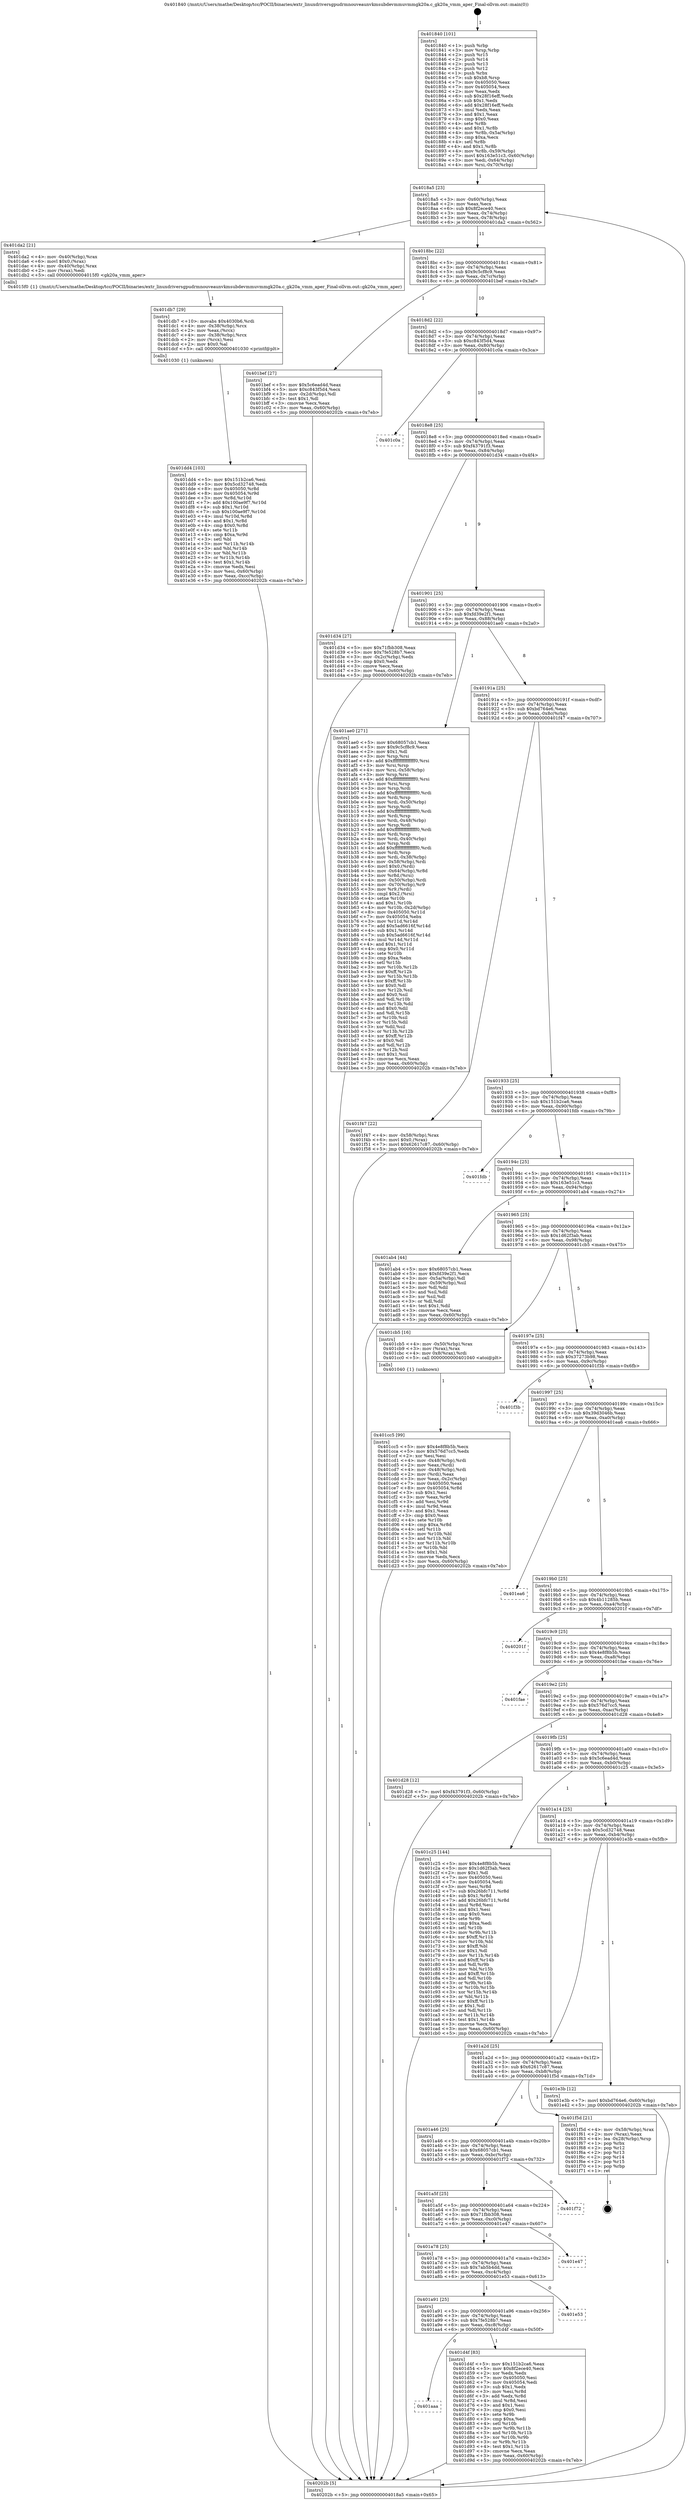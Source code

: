 digraph "0x401840" {
  label = "0x401840 (/mnt/c/Users/mathe/Desktop/tcc/POCII/binaries/extr_linuxdriversgpudrmnouveaunvkmsubdevmmuvmmgk20a.c_gk20a_vmm_aper_Final-ollvm.out::main(0))"
  labelloc = "t"
  node[shape=record]

  Entry [label="",width=0.3,height=0.3,shape=circle,fillcolor=black,style=filled]
  "0x4018a5" [label="{
     0x4018a5 [23]\l
     | [instrs]\l
     &nbsp;&nbsp;0x4018a5 \<+3\>: mov -0x60(%rbp),%eax\l
     &nbsp;&nbsp;0x4018a8 \<+2\>: mov %eax,%ecx\l
     &nbsp;&nbsp;0x4018aa \<+6\>: sub $0x8f2ece40,%ecx\l
     &nbsp;&nbsp;0x4018b0 \<+3\>: mov %eax,-0x74(%rbp)\l
     &nbsp;&nbsp;0x4018b3 \<+3\>: mov %ecx,-0x78(%rbp)\l
     &nbsp;&nbsp;0x4018b6 \<+6\>: je 0000000000401da2 \<main+0x562\>\l
  }"]
  "0x401da2" [label="{
     0x401da2 [21]\l
     | [instrs]\l
     &nbsp;&nbsp;0x401da2 \<+4\>: mov -0x40(%rbp),%rax\l
     &nbsp;&nbsp;0x401da6 \<+6\>: movl $0x0,(%rax)\l
     &nbsp;&nbsp;0x401dac \<+4\>: mov -0x40(%rbp),%rax\l
     &nbsp;&nbsp;0x401db0 \<+2\>: mov (%rax),%edi\l
     &nbsp;&nbsp;0x401db2 \<+5\>: call 00000000004015f0 \<gk20a_vmm_aper\>\l
     | [calls]\l
     &nbsp;&nbsp;0x4015f0 \{1\} (/mnt/c/Users/mathe/Desktop/tcc/POCII/binaries/extr_linuxdriversgpudrmnouveaunvkmsubdevmmuvmmgk20a.c_gk20a_vmm_aper_Final-ollvm.out::gk20a_vmm_aper)\l
  }"]
  "0x4018bc" [label="{
     0x4018bc [22]\l
     | [instrs]\l
     &nbsp;&nbsp;0x4018bc \<+5\>: jmp 00000000004018c1 \<main+0x81\>\l
     &nbsp;&nbsp;0x4018c1 \<+3\>: mov -0x74(%rbp),%eax\l
     &nbsp;&nbsp;0x4018c4 \<+5\>: sub $0x9c5cf8c9,%eax\l
     &nbsp;&nbsp;0x4018c9 \<+3\>: mov %eax,-0x7c(%rbp)\l
     &nbsp;&nbsp;0x4018cc \<+6\>: je 0000000000401bef \<main+0x3af\>\l
  }"]
  Exit [label="",width=0.3,height=0.3,shape=circle,fillcolor=black,style=filled,peripheries=2]
  "0x401bef" [label="{
     0x401bef [27]\l
     | [instrs]\l
     &nbsp;&nbsp;0x401bef \<+5\>: mov $0x5c6ead4d,%eax\l
     &nbsp;&nbsp;0x401bf4 \<+5\>: mov $0xc843f5d4,%ecx\l
     &nbsp;&nbsp;0x401bf9 \<+3\>: mov -0x2d(%rbp),%dl\l
     &nbsp;&nbsp;0x401bfc \<+3\>: test $0x1,%dl\l
     &nbsp;&nbsp;0x401bff \<+3\>: cmovne %ecx,%eax\l
     &nbsp;&nbsp;0x401c02 \<+3\>: mov %eax,-0x60(%rbp)\l
     &nbsp;&nbsp;0x401c05 \<+5\>: jmp 000000000040202b \<main+0x7eb\>\l
  }"]
  "0x4018d2" [label="{
     0x4018d2 [22]\l
     | [instrs]\l
     &nbsp;&nbsp;0x4018d2 \<+5\>: jmp 00000000004018d7 \<main+0x97\>\l
     &nbsp;&nbsp;0x4018d7 \<+3\>: mov -0x74(%rbp),%eax\l
     &nbsp;&nbsp;0x4018da \<+5\>: sub $0xc843f5d4,%eax\l
     &nbsp;&nbsp;0x4018df \<+3\>: mov %eax,-0x80(%rbp)\l
     &nbsp;&nbsp;0x4018e2 \<+6\>: je 0000000000401c0a \<main+0x3ca\>\l
  }"]
  "0x401dd4" [label="{
     0x401dd4 [103]\l
     | [instrs]\l
     &nbsp;&nbsp;0x401dd4 \<+5\>: mov $0x151b2ca6,%esi\l
     &nbsp;&nbsp;0x401dd9 \<+5\>: mov $0x5cd32748,%edx\l
     &nbsp;&nbsp;0x401dde \<+8\>: mov 0x405050,%r8d\l
     &nbsp;&nbsp;0x401de6 \<+8\>: mov 0x405054,%r9d\l
     &nbsp;&nbsp;0x401dee \<+3\>: mov %r8d,%r10d\l
     &nbsp;&nbsp;0x401df1 \<+7\>: add $0x100ae9f7,%r10d\l
     &nbsp;&nbsp;0x401df8 \<+4\>: sub $0x1,%r10d\l
     &nbsp;&nbsp;0x401dfc \<+7\>: sub $0x100ae9f7,%r10d\l
     &nbsp;&nbsp;0x401e03 \<+4\>: imul %r10d,%r8d\l
     &nbsp;&nbsp;0x401e07 \<+4\>: and $0x1,%r8d\l
     &nbsp;&nbsp;0x401e0b \<+4\>: cmp $0x0,%r8d\l
     &nbsp;&nbsp;0x401e0f \<+4\>: sete %r11b\l
     &nbsp;&nbsp;0x401e13 \<+4\>: cmp $0xa,%r9d\l
     &nbsp;&nbsp;0x401e17 \<+3\>: setl %bl\l
     &nbsp;&nbsp;0x401e1a \<+3\>: mov %r11b,%r14b\l
     &nbsp;&nbsp;0x401e1d \<+3\>: and %bl,%r14b\l
     &nbsp;&nbsp;0x401e20 \<+3\>: xor %bl,%r11b\l
     &nbsp;&nbsp;0x401e23 \<+3\>: or %r11b,%r14b\l
     &nbsp;&nbsp;0x401e26 \<+4\>: test $0x1,%r14b\l
     &nbsp;&nbsp;0x401e2a \<+3\>: cmovne %edx,%esi\l
     &nbsp;&nbsp;0x401e2d \<+3\>: mov %esi,-0x60(%rbp)\l
     &nbsp;&nbsp;0x401e30 \<+6\>: mov %eax,-0xcc(%rbp)\l
     &nbsp;&nbsp;0x401e36 \<+5\>: jmp 000000000040202b \<main+0x7eb\>\l
  }"]
  "0x401c0a" [label="{
     0x401c0a\l
  }", style=dashed]
  "0x4018e8" [label="{
     0x4018e8 [25]\l
     | [instrs]\l
     &nbsp;&nbsp;0x4018e8 \<+5\>: jmp 00000000004018ed \<main+0xad\>\l
     &nbsp;&nbsp;0x4018ed \<+3\>: mov -0x74(%rbp),%eax\l
     &nbsp;&nbsp;0x4018f0 \<+5\>: sub $0xf43791f3,%eax\l
     &nbsp;&nbsp;0x4018f5 \<+6\>: mov %eax,-0x84(%rbp)\l
     &nbsp;&nbsp;0x4018fb \<+6\>: je 0000000000401d34 \<main+0x4f4\>\l
  }"]
  "0x401db7" [label="{
     0x401db7 [29]\l
     | [instrs]\l
     &nbsp;&nbsp;0x401db7 \<+10\>: movabs $0x4030b6,%rdi\l
     &nbsp;&nbsp;0x401dc1 \<+4\>: mov -0x38(%rbp),%rcx\l
     &nbsp;&nbsp;0x401dc5 \<+2\>: mov %eax,(%rcx)\l
     &nbsp;&nbsp;0x401dc7 \<+4\>: mov -0x38(%rbp),%rcx\l
     &nbsp;&nbsp;0x401dcb \<+2\>: mov (%rcx),%esi\l
     &nbsp;&nbsp;0x401dcd \<+2\>: mov $0x0,%al\l
     &nbsp;&nbsp;0x401dcf \<+5\>: call 0000000000401030 \<printf@plt\>\l
     | [calls]\l
     &nbsp;&nbsp;0x401030 \{1\} (unknown)\l
  }"]
  "0x401d34" [label="{
     0x401d34 [27]\l
     | [instrs]\l
     &nbsp;&nbsp;0x401d34 \<+5\>: mov $0x71fbb308,%eax\l
     &nbsp;&nbsp;0x401d39 \<+5\>: mov $0x7fe528b7,%ecx\l
     &nbsp;&nbsp;0x401d3e \<+3\>: mov -0x2c(%rbp),%edx\l
     &nbsp;&nbsp;0x401d41 \<+3\>: cmp $0x0,%edx\l
     &nbsp;&nbsp;0x401d44 \<+3\>: cmove %ecx,%eax\l
     &nbsp;&nbsp;0x401d47 \<+3\>: mov %eax,-0x60(%rbp)\l
     &nbsp;&nbsp;0x401d4a \<+5\>: jmp 000000000040202b \<main+0x7eb\>\l
  }"]
  "0x401901" [label="{
     0x401901 [25]\l
     | [instrs]\l
     &nbsp;&nbsp;0x401901 \<+5\>: jmp 0000000000401906 \<main+0xc6\>\l
     &nbsp;&nbsp;0x401906 \<+3\>: mov -0x74(%rbp),%eax\l
     &nbsp;&nbsp;0x401909 \<+5\>: sub $0xfd39e2f1,%eax\l
     &nbsp;&nbsp;0x40190e \<+6\>: mov %eax,-0x88(%rbp)\l
     &nbsp;&nbsp;0x401914 \<+6\>: je 0000000000401ae0 \<main+0x2a0\>\l
  }"]
  "0x401aaa" [label="{
     0x401aaa\l
  }", style=dashed]
  "0x401ae0" [label="{
     0x401ae0 [271]\l
     | [instrs]\l
     &nbsp;&nbsp;0x401ae0 \<+5\>: mov $0x68057cb1,%eax\l
     &nbsp;&nbsp;0x401ae5 \<+5\>: mov $0x9c5cf8c9,%ecx\l
     &nbsp;&nbsp;0x401aea \<+2\>: mov $0x1,%dl\l
     &nbsp;&nbsp;0x401aec \<+3\>: mov %rsp,%rsi\l
     &nbsp;&nbsp;0x401aef \<+4\>: add $0xfffffffffffffff0,%rsi\l
     &nbsp;&nbsp;0x401af3 \<+3\>: mov %rsi,%rsp\l
     &nbsp;&nbsp;0x401af6 \<+4\>: mov %rsi,-0x58(%rbp)\l
     &nbsp;&nbsp;0x401afa \<+3\>: mov %rsp,%rsi\l
     &nbsp;&nbsp;0x401afd \<+4\>: add $0xfffffffffffffff0,%rsi\l
     &nbsp;&nbsp;0x401b01 \<+3\>: mov %rsi,%rsp\l
     &nbsp;&nbsp;0x401b04 \<+3\>: mov %rsp,%rdi\l
     &nbsp;&nbsp;0x401b07 \<+4\>: add $0xfffffffffffffff0,%rdi\l
     &nbsp;&nbsp;0x401b0b \<+3\>: mov %rdi,%rsp\l
     &nbsp;&nbsp;0x401b0e \<+4\>: mov %rdi,-0x50(%rbp)\l
     &nbsp;&nbsp;0x401b12 \<+3\>: mov %rsp,%rdi\l
     &nbsp;&nbsp;0x401b15 \<+4\>: add $0xfffffffffffffff0,%rdi\l
     &nbsp;&nbsp;0x401b19 \<+3\>: mov %rdi,%rsp\l
     &nbsp;&nbsp;0x401b1c \<+4\>: mov %rdi,-0x48(%rbp)\l
     &nbsp;&nbsp;0x401b20 \<+3\>: mov %rsp,%rdi\l
     &nbsp;&nbsp;0x401b23 \<+4\>: add $0xfffffffffffffff0,%rdi\l
     &nbsp;&nbsp;0x401b27 \<+3\>: mov %rdi,%rsp\l
     &nbsp;&nbsp;0x401b2a \<+4\>: mov %rdi,-0x40(%rbp)\l
     &nbsp;&nbsp;0x401b2e \<+3\>: mov %rsp,%rdi\l
     &nbsp;&nbsp;0x401b31 \<+4\>: add $0xfffffffffffffff0,%rdi\l
     &nbsp;&nbsp;0x401b35 \<+3\>: mov %rdi,%rsp\l
     &nbsp;&nbsp;0x401b38 \<+4\>: mov %rdi,-0x38(%rbp)\l
     &nbsp;&nbsp;0x401b3c \<+4\>: mov -0x58(%rbp),%rdi\l
     &nbsp;&nbsp;0x401b40 \<+6\>: movl $0x0,(%rdi)\l
     &nbsp;&nbsp;0x401b46 \<+4\>: mov -0x64(%rbp),%r8d\l
     &nbsp;&nbsp;0x401b4a \<+3\>: mov %r8d,(%rsi)\l
     &nbsp;&nbsp;0x401b4d \<+4\>: mov -0x50(%rbp),%rdi\l
     &nbsp;&nbsp;0x401b51 \<+4\>: mov -0x70(%rbp),%r9\l
     &nbsp;&nbsp;0x401b55 \<+3\>: mov %r9,(%rdi)\l
     &nbsp;&nbsp;0x401b58 \<+3\>: cmpl $0x2,(%rsi)\l
     &nbsp;&nbsp;0x401b5b \<+4\>: setne %r10b\l
     &nbsp;&nbsp;0x401b5f \<+4\>: and $0x1,%r10b\l
     &nbsp;&nbsp;0x401b63 \<+4\>: mov %r10b,-0x2d(%rbp)\l
     &nbsp;&nbsp;0x401b67 \<+8\>: mov 0x405050,%r11d\l
     &nbsp;&nbsp;0x401b6f \<+7\>: mov 0x405054,%ebx\l
     &nbsp;&nbsp;0x401b76 \<+3\>: mov %r11d,%r14d\l
     &nbsp;&nbsp;0x401b79 \<+7\>: add $0x5ad6616f,%r14d\l
     &nbsp;&nbsp;0x401b80 \<+4\>: sub $0x1,%r14d\l
     &nbsp;&nbsp;0x401b84 \<+7\>: sub $0x5ad6616f,%r14d\l
     &nbsp;&nbsp;0x401b8b \<+4\>: imul %r14d,%r11d\l
     &nbsp;&nbsp;0x401b8f \<+4\>: and $0x1,%r11d\l
     &nbsp;&nbsp;0x401b93 \<+4\>: cmp $0x0,%r11d\l
     &nbsp;&nbsp;0x401b97 \<+4\>: sete %r10b\l
     &nbsp;&nbsp;0x401b9b \<+3\>: cmp $0xa,%ebx\l
     &nbsp;&nbsp;0x401b9e \<+4\>: setl %r15b\l
     &nbsp;&nbsp;0x401ba2 \<+3\>: mov %r10b,%r12b\l
     &nbsp;&nbsp;0x401ba5 \<+4\>: xor $0xff,%r12b\l
     &nbsp;&nbsp;0x401ba9 \<+3\>: mov %r15b,%r13b\l
     &nbsp;&nbsp;0x401bac \<+4\>: xor $0xff,%r13b\l
     &nbsp;&nbsp;0x401bb0 \<+3\>: xor $0x0,%dl\l
     &nbsp;&nbsp;0x401bb3 \<+3\>: mov %r12b,%sil\l
     &nbsp;&nbsp;0x401bb6 \<+4\>: and $0x0,%sil\l
     &nbsp;&nbsp;0x401bba \<+3\>: and %dl,%r10b\l
     &nbsp;&nbsp;0x401bbd \<+3\>: mov %r13b,%dil\l
     &nbsp;&nbsp;0x401bc0 \<+4\>: and $0x0,%dil\l
     &nbsp;&nbsp;0x401bc4 \<+3\>: and %dl,%r15b\l
     &nbsp;&nbsp;0x401bc7 \<+3\>: or %r10b,%sil\l
     &nbsp;&nbsp;0x401bca \<+3\>: or %r15b,%dil\l
     &nbsp;&nbsp;0x401bcd \<+3\>: xor %dil,%sil\l
     &nbsp;&nbsp;0x401bd0 \<+3\>: or %r13b,%r12b\l
     &nbsp;&nbsp;0x401bd3 \<+4\>: xor $0xff,%r12b\l
     &nbsp;&nbsp;0x401bd7 \<+3\>: or $0x0,%dl\l
     &nbsp;&nbsp;0x401bda \<+3\>: and %dl,%r12b\l
     &nbsp;&nbsp;0x401bdd \<+3\>: or %r12b,%sil\l
     &nbsp;&nbsp;0x401be0 \<+4\>: test $0x1,%sil\l
     &nbsp;&nbsp;0x401be4 \<+3\>: cmovne %ecx,%eax\l
     &nbsp;&nbsp;0x401be7 \<+3\>: mov %eax,-0x60(%rbp)\l
     &nbsp;&nbsp;0x401bea \<+5\>: jmp 000000000040202b \<main+0x7eb\>\l
  }"]
  "0x40191a" [label="{
     0x40191a [25]\l
     | [instrs]\l
     &nbsp;&nbsp;0x40191a \<+5\>: jmp 000000000040191f \<main+0xdf\>\l
     &nbsp;&nbsp;0x40191f \<+3\>: mov -0x74(%rbp),%eax\l
     &nbsp;&nbsp;0x401922 \<+5\>: sub $0xbd764e6,%eax\l
     &nbsp;&nbsp;0x401927 \<+6\>: mov %eax,-0x8c(%rbp)\l
     &nbsp;&nbsp;0x40192d \<+6\>: je 0000000000401f47 \<main+0x707\>\l
  }"]
  "0x401d4f" [label="{
     0x401d4f [83]\l
     | [instrs]\l
     &nbsp;&nbsp;0x401d4f \<+5\>: mov $0x151b2ca6,%eax\l
     &nbsp;&nbsp;0x401d54 \<+5\>: mov $0x8f2ece40,%ecx\l
     &nbsp;&nbsp;0x401d59 \<+2\>: xor %edx,%edx\l
     &nbsp;&nbsp;0x401d5b \<+7\>: mov 0x405050,%esi\l
     &nbsp;&nbsp;0x401d62 \<+7\>: mov 0x405054,%edi\l
     &nbsp;&nbsp;0x401d69 \<+3\>: sub $0x1,%edx\l
     &nbsp;&nbsp;0x401d6c \<+3\>: mov %esi,%r8d\l
     &nbsp;&nbsp;0x401d6f \<+3\>: add %edx,%r8d\l
     &nbsp;&nbsp;0x401d72 \<+4\>: imul %r8d,%esi\l
     &nbsp;&nbsp;0x401d76 \<+3\>: and $0x1,%esi\l
     &nbsp;&nbsp;0x401d79 \<+3\>: cmp $0x0,%esi\l
     &nbsp;&nbsp;0x401d7c \<+4\>: sete %r9b\l
     &nbsp;&nbsp;0x401d80 \<+3\>: cmp $0xa,%edi\l
     &nbsp;&nbsp;0x401d83 \<+4\>: setl %r10b\l
     &nbsp;&nbsp;0x401d87 \<+3\>: mov %r9b,%r11b\l
     &nbsp;&nbsp;0x401d8a \<+3\>: and %r10b,%r11b\l
     &nbsp;&nbsp;0x401d8d \<+3\>: xor %r10b,%r9b\l
     &nbsp;&nbsp;0x401d90 \<+3\>: or %r9b,%r11b\l
     &nbsp;&nbsp;0x401d93 \<+4\>: test $0x1,%r11b\l
     &nbsp;&nbsp;0x401d97 \<+3\>: cmovne %ecx,%eax\l
     &nbsp;&nbsp;0x401d9a \<+3\>: mov %eax,-0x60(%rbp)\l
     &nbsp;&nbsp;0x401d9d \<+5\>: jmp 000000000040202b \<main+0x7eb\>\l
  }"]
  "0x401f47" [label="{
     0x401f47 [22]\l
     | [instrs]\l
     &nbsp;&nbsp;0x401f47 \<+4\>: mov -0x58(%rbp),%rax\l
     &nbsp;&nbsp;0x401f4b \<+6\>: movl $0x0,(%rax)\l
     &nbsp;&nbsp;0x401f51 \<+7\>: movl $0x62617c87,-0x60(%rbp)\l
     &nbsp;&nbsp;0x401f58 \<+5\>: jmp 000000000040202b \<main+0x7eb\>\l
  }"]
  "0x401933" [label="{
     0x401933 [25]\l
     | [instrs]\l
     &nbsp;&nbsp;0x401933 \<+5\>: jmp 0000000000401938 \<main+0xf8\>\l
     &nbsp;&nbsp;0x401938 \<+3\>: mov -0x74(%rbp),%eax\l
     &nbsp;&nbsp;0x40193b \<+5\>: sub $0x151b2ca6,%eax\l
     &nbsp;&nbsp;0x401940 \<+6\>: mov %eax,-0x90(%rbp)\l
     &nbsp;&nbsp;0x401946 \<+6\>: je 0000000000401fdb \<main+0x79b\>\l
  }"]
  "0x401a91" [label="{
     0x401a91 [25]\l
     | [instrs]\l
     &nbsp;&nbsp;0x401a91 \<+5\>: jmp 0000000000401a96 \<main+0x256\>\l
     &nbsp;&nbsp;0x401a96 \<+3\>: mov -0x74(%rbp),%eax\l
     &nbsp;&nbsp;0x401a99 \<+5\>: sub $0x7fe528b7,%eax\l
     &nbsp;&nbsp;0x401a9e \<+6\>: mov %eax,-0xc8(%rbp)\l
     &nbsp;&nbsp;0x401aa4 \<+6\>: je 0000000000401d4f \<main+0x50f\>\l
  }"]
  "0x401fdb" [label="{
     0x401fdb\l
  }", style=dashed]
  "0x40194c" [label="{
     0x40194c [25]\l
     | [instrs]\l
     &nbsp;&nbsp;0x40194c \<+5\>: jmp 0000000000401951 \<main+0x111\>\l
     &nbsp;&nbsp;0x401951 \<+3\>: mov -0x74(%rbp),%eax\l
     &nbsp;&nbsp;0x401954 \<+5\>: sub $0x163e51c3,%eax\l
     &nbsp;&nbsp;0x401959 \<+6\>: mov %eax,-0x94(%rbp)\l
     &nbsp;&nbsp;0x40195f \<+6\>: je 0000000000401ab4 \<main+0x274\>\l
  }"]
  "0x401e53" [label="{
     0x401e53\l
  }", style=dashed]
  "0x401ab4" [label="{
     0x401ab4 [44]\l
     | [instrs]\l
     &nbsp;&nbsp;0x401ab4 \<+5\>: mov $0x68057cb1,%eax\l
     &nbsp;&nbsp;0x401ab9 \<+5\>: mov $0xfd39e2f1,%ecx\l
     &nbsp;&nbsp;0x401abe \<+3\>: mov -0x5a(%rbp),%dl\l
     &nbsp;&nbsp;0x401ac1 \<+4\>: mov -0x59(%rbp),%sil\l
     &nbsp;&nbsp;0x401ac5 \<+3\>: mov %dl,%dil\l
     &nbsp;&nbsp;0x401ac8 \<+3\>: and %sil,%dil\l
     &nbsp;&nbsp;0x401acb \<+3\>: xor %sil,%dl\l
     &nbsp;&nbsp;0x401ace \<+3\>: or %dl,%dil\l
     &nbsp;&nbsp;0x401ad1 \<+4\>: test $0x1,%dil\l
     &nbsp;&nbsp;0x401ad5 \<+3\>: cmovne %ecx,%eax\l
     &nbsp;&nbsp;0x401ad8 \<+3\>: mov %eax,-0x60(%rbp)\l
     &nbsp;&nbsp;0x401adb \<+5\>: jmp 000000000040202b \<main+0x7eb\>\l
  }"]
  "0x401965" [label="{
     0x401965 [25]\l
     | [instrs]\l
     &nbsp;&nbsp;0x401965 \<+5\>: jmp 000000000040196a \<main+0x12a\>\l
     &nbsp;&nbsp;0x40196a \<+3\>: mov -0x74(%rbp),%eax\l
     &nbsp;&nbsp;0x40196d \<+5\>: sub $0x1d62f3ab,%eax\l
     &nbsp;&nbsp;0x401972 \<+6\>: mov %eax,-0x98(%rbp)\l
     &nbsp;&nbsp;0x401978 \<+6\>: je 0000000000401cb5 \<main+0x475\>\l
  }"]
  "0x40202b" [label="{
     0x40202b [5]\l
     | [instrs]\l
     &nbsp;&nbsp;0x40202b \<+5\>: jmp 00000000004018a5 \<main+0x65\>\l
  }"]
  "0x401840" [label="{
     0x401840 [101]\l
     | [instrs]\l
     &nbsp;&nbsp;0x401840 \<+1\>: push %rbp\l
     &nbsp;&nbsp;0x401841 \<+3\>: mov %rsp,%rbp\l
     &nbsp;&nbsp;0x401844 \<+2\>: push %r15\l
     &nbsp;&nbsp;0x401846 \<+2\>: push %r14\l
     &nbsp;&nbsp;0x401848 \<+2\>: push %r13\l
     &nbsp;&nbsp;0x40184a \<+2\>: push %r12\l
     &nbsp;&nbsp;0x40184c \<+1\>: push %rbx\l
     &nbsp;&nbsp;0x40184d \<+7\>: sub $0xb8,%rsp\l
     &nbsp;&nbsp;0x401854 \<+7\>: mov 0x405050,%eax\l
     &nbsp;&nbsp;0x40185b \<+7\>: mov 0x405054,%ecx\l
     &nbsp;&nbsp;0x401862 \<+2\>: mov %eax,%edx\l
     &nbsp;&nbsp;0x401864 \<+6\>: sub $0x28f16eff,%edx\l
     &nbsp;&nbsp;0x40186a \<+3\>: sub $0x1,%edx\l
     &nbsp;&nbsp;0x40186d \<+6\>: add $0x28f16eff,%edx\l
     &nbsp;&nbsp;0x401873 \<+3\>: imul %edx,%eax\l
     &nbsp;&nbsp;0x401876 \<+3\>: and $0x1,%eax\l
     &nbsp;&nbsp;0x401879 \<+3\>: cmp $0x0,%eax\l
     &nbsp;&nbsp;0x40187c \<+4\>: sete %r8b\l
     &nbsp;&nbsp;0x401880 \<+4\>: and $0x1,%r8b\l
     &nbsp;&nbsp;0x401884 \<+4\>: mov %r8b,-0x5a(%rbp)\l
     &nbsp;&nbsp;0x401888 \<+3\>: cmp $0xa,%ecx\l
     &nbsp;&nbsp;0x40188b \<+4\>: setl %r8b\l
     &nbsp;&nbsp;0x40188f \<+4\>: and $0x1,%r8b\l
     &nbsp;&nbsp;0x401893 \<+4\>: mov %r8b,-0x59(%rbp)\l
     &nbsp;&nbsp;0x401897 \<+7\>: movl $0x163e51c3,-0x60(%rbp)\l
     &nbsp;&nbsp;0x40189e \<+3\>: mov %edi,-0x64(%rbp)\l
     &nbsp;&nbsp;0x4018a1 \<+4\>: mov %rsi,-0x70(%rbp)\l
  }"]
  "0x401a78" [label="{
     0x401a78 [25]\l
     | [instrs]\l
     &nbsp;&nbsp;0x401a78 \<+5\>: jmp 0000000000401a7d \<main+0x23d\>\l
     &nbsp;&nbsp;0x401a7d \<+3\>: mov -0x74(%rbp),%eax\l
     &nbsp;&nbsp;0x401a80 \<+5\>: sub $0x7ab5b4dd,%eax\l
     &nbsp;&nbsp;0x401a85 \<+6\>: mov %eax,-0xc4(%rbp)\l
     &nbsp;&nbsp;0x401a8b \<+6\>: je 0000000000401e53 \<main+0x613\>\l
  }"]
  "0x401e47" [label="{
     0x401e47\l
  }", style=dashed]
  "0x401cb5" [label="{
     0x401cb5 [16]\l
     | [instrs]\l
     &nbsp;&nbsp;0x401cb5 \<+4\>: mov -0x50(%rbp),%rax\l
     &nbsp;&nbsp;0x401cb9 \<+3\>: mov (%rax),%rax\l
     &nbsp;&nbsp;0x401cbc \<+4\>: mov 0x8(%rax),%rdi\l
     &nbsp;&nbsp;0x401cc0 \<+5\>: call 0000000000401040 \<atoi@plt\>\l
     | [calls]\l
     &nbsp;&nbsp;0x401040 \{1\} (unknown)\l
  }"]
  "0x40197e" [label="{
     0x40197e [25]\l
     | [instrs]\l
     &nbsp;&nbsp;0x40197e \<+5\>: jmp 0000000000401983 \<main+0x143\>\l
     &nbsp;&nbsp;0x401983 \<+3\>: mov -0x74(%rbp),%eax\l
     &nbsp;&nbsp;0x401986 \<+5\>: sub $0x37273b98,%eax\l
     &nbsp;&nbsp;0x40198b \<+6\>: mov %eax,-0x9c(%rbp)\l
     &nbsp;&nbsp;0x401991 \<+6\>: je 0000000000401f3b \<main+0x6fb\>\l
  }"]
  "0x401a5f" [label="{
     0x401a5f [25]\l
     | [instrs]\l
     &nbsp;&nbsp;0x401a5f \<+5\>: jmp 0000000000401a64 \<main+0x224\>\l
     &nbsp;&nbsp;0x401a64 \<+3\>: mov -0x74(%rbp),%eax\l
     &nbsp;&nbsp;0x401a67 \<+5\>: sub $0x71fbb308,%eax\l
     &nbsp;&nbsp;0x401a6c \<+6\>: mov %eax,-0xc0(%rbp)\l
     &nbsp;&nbsp;0x401a72 \<+6\>: je 0000000000401e47 \<main+0x607\>\l
  }"]
  "0x401f3b" [label="{
     0x401f3b\l
  }", style=dashed]
  "0x401997" [label="{
     0x401997 [25]\l
     | [instrs]\l
     &nbsp;&nbsp;0x401997 \<+5\>: jmp 000000000040199c \<main+0x15c\>\l
     &nbsp;&nbsp;0x40199c \<+3\>: mov -0x74(%rbp),%eax\l
     &nbsp;&nbsp;0x40199f \<+5\>: sub $0x39d3046b,%eax\l
     &nbsp;&nbsp;0x4019a4 \<+6\>: mov %eax,-0xa0(%rbp)\l
     &nbsp;&nbsp;0x4019aa \<+6\>: je 0000000000401ea6 \<main+0x666\>\l
  }"]
  "0x401f72" [label="{
     0x401f72\l
  }", style=dashed]
  "0x401ea6" [label="{
     0x401ea6\l
  }", style=dashed]
  "0x4019b0" [label="{
     0x4019b0 [25]\l
     | [instrs]\l
     &nbsp;&nbsp;0x4019b0 \<+5\>: jmp 00000000004019b5 \<main+0x175\>\l
     &nbsp;&nbsp;0x4019b5 \<+3\>: mov -0x74(%rbp),%eax\l
     &nbsp;&nbsp;0x4019b8 \<+5\>: sub $0x4b11285b,%eax\l
     &nbsp;&nbsp;0x4019bd \<+6\>: mov %eax,-0xa4(%rbp)\l
     &nbsp;&nbsp;0x4019c3 \<+6\>: je 000000000040201f \<main+0x7df\>\l
  }"]
  "0x401a46" [label="{
     0x401a46 [25]\l
     | [instrs]\l
     &nbsp;&nbsp;0x401a46 \<+5\>: jmp 0000000000401a4b \<main+0x20b\>\l
     &nbsp;&nbsp;0x401a4b \<+3\>: mov -0x74(%rbp),%eax\l
     &nbsp;&nbsp;0x401a4e \<+5\>: sub $0x68057cb1,%eax\l
     &nbsp;&nbsp;0x401a53 \<+6\>: mov %eax,-0xbc(%rbp)\l
     &nbsp;&nbsp;0x401a59 \<+6\>: je 0000000000401f72 \<main+0x732\>\l
  }"]
  "0x40201f" [label="{
     0x40201f\l
  }", style=dashed]
  "0x4019c9" [label="{
     0x4019c9 [25]\l
     | [instrs]\l
     &nbsp;&nbsp;0x4019c9 \<+5\>: jmp 00000000004019ce \<main+0x18e\>\l
     &nbsp;&nbsp;0x4019ce \<+3\>: mov -0x74(%rbp),%eax\l
     &nbsp;&nbsp;0x4019d1 \<+5\>: sub $0x4e8f8b5b,%eax\l
     &nbsp;&nbsp;0x4019d6 \<+6\>: mov %eax,-0xa8(%rbp)\l
     &nbsp;&nbsp;0x4019dc \<+6\>: je 0000000000401fae \<main+0x76e\>\l
  }"]
  "0x401f5d" [label="{
     0x401f5d [21]\l
     | [instrs]\l
     &nbsp;&nbsp;0x401f5d \<+4\>: mov -0x58(%rbp),%rax\l
     &nbsp;&nbsp;0x401f61 \<+2\>: mov (%rax),%eax\l
     &nbsp;&nbsp;0x401f63 \<+4\>: lea -0x28(%rbp),%rsp\l
     &nbsp;&nbsp;0x401f67 \<+1\>: pop %rbx\l
     &nbsp;&nbsp;0x401f68 \<+2\>: pop %r12\l
     &nbsp;&nbsp;0x401f6a \<+2\>: pop %r13\l
     &nbsp;&nbsp;0x401f6c \<+2\>: pop %r14\l
     &nbsp;&nbsp;0x401f6e \<+2\>: pop %r15\l
     &nbsp;&nbsp;0x401f70 \<+1\>: pop %rbp\l
     &nbsp;&nbsp;0x401f71 \<+1\>: ret\l
  }"]
  "0x401fae" [label="{
     0x401fae\l
  }", style=dashed]
  "0x4019e2" [label="{
     0x4019e2 [25]\l
     | [instrs]\l
     &nbsp;&nbsp;0x4019e2 \<+5\>: jmp 00000000004019e7 \<main+0x1a7\>\l
     &nbsp;&nbsp;0x4019e7 \<+3\>: mov -0x74(%rbp),%eax\l
     &nbsp;&nbsp;0x4019ea \<+5\>: sub $0x576d7cc5,%eax\l
     &nbsp;&nbsp;0x4019ef \<+6\>: mov %eax,-0xac(%rbp)\l
     &nbsp;&nbsp;0x4019f5 \<+6\>: je 0000000000401d28 \<main+0x4e8\>\l
  }"]
  "0x401a2d" [label="{
     0x401a2d [25]\l
     | [instrs]\l
     &nbsp;&nbsp;0x401a2d \<+5\>: jmp 0000000000401a32 \<main+0x1f2\>\l
     &nbsp;&nbsp;0x401a32 \<+3\>: mov -0x74(%rbp),%eax\l
     &nbsp;&nbsp;0x401a35 \<+5\>: sub $0x62617c87,%eax\l
     &nbsp;&nbsp;0x401a3a \<+6\>: mov %eax,-0xb8(%rbp)\l
     &nbsp;&nbsp;0x401a40 \<+6\>: je 0000000000401f5d \<main+0x71d\>\l
  }"]
  "0x401d28" [label="{
     0x401d28 [12]\l
     | [instrs]\l
     &nbsp;&nbsp;0x401d28 \<+7\>: movl $0xf43791f3,-0x60(%rbp)\l
     &nbsp;&nbsp;0x401d2f \<+5\>: jmp 000000000040202b \<main+0x7eb\>\l
  }"]
  "0x4019fb" [label="{
     0x4019fb [25]\l
     | [instrs]\l
     &nbsp;&nbsp;0x4019fb \<+5\>: jmp 0000000000401a00 \<main+0x1c0\>\l
     &nbsp;&nbsp;0x401a00 \<+3\>: mov -0x74(%rbp),%eax\l
     &nbsp;&nbsp;0x401a03 \<+5\>: sub $0x5c6ead4d,%eax\l
     &nbsp;&nbsp;0x401a08 \<+6\>: mov %eax,-0xb0(%rbp)\l
     &nbsp;&nbsp;0x401a0e \<+6\>: je 0000000000401c25 \<main+0x3e5\>\l
  }"]
  "0x401e3b" [label="{
     0x401e3b [12]\l
     | [instrs]\l
     &nbsp;&nbsp;0x401e3b \<+7\>: movl $0xbd764e6,-0x60(%rbp)\l
     &nbsp;&nbsp;0x401e42 \<+5\>: jmp 000000000040202b \<main+0x7eb\>\l
  }"]
  "0x401c25" [label="{
     0x401c25 [144]\l
     | [instrs]\l
     &nbsp;&nbsp;0x401c25 \<+5\>: mov $0x4e8f8b5b,%eax\l
     &nbsp;&nbsp;0x401c2a \<+5\>: mov $0x1d62f3ab,%ecx\l
     &nbsp;&nbsp;0x401c2f \<+2\>: mov $0x1,%dl\l
     &nbsp;&nbsp;0x401c31 \<+7\>: mov 0x405050,%esi\l
     &nbsp;&nbsp;0x401c38 \<+7\>: mov 0x405054,%edi\l
     &nbsp;&nbsp;0x401c3f \<+3\>: mov %esi,%r8d\l
     &nbsp;&nbsp;0x401c42 \<+7\>: sub $0x26bfc711,%r8d\l
     &nbsp;&nbsp;0x401c49 \<+4\>: sub $0x1,%r8d\l
     &nbsp;&nbsp;0x401c4d \<+7\>: add $0x26bfc711,%r8d\l
     &nbsp;&nbsp;0x401c54 \<+4\>: imul %r8d,%esi\l
     &nbsp;&nbsp;0x401c58 \<+3\>: and $0x1,%esi\l
     &nbsp;&nbsp;0x401c5b \<+3\>: cmp $0x0,%esi\l
     &nbsp;&nbsp;0x401c5e \<+4\>: sete %r9b\l
     &nbsp;&nbsp;0x401c62 \<+3\>: cmp $0xa,%edi\l
     &nbsp;&nbsp;0x401c65 \<+4\>: setl %r10b\l
     &nbsp;&nbsp;0x401c69 \<+3\>: mov %r9b,%r11b\l
     &nbsp;&nbsp;0x401c6c \<+4\>: xor $0xff,%r11b\l
     &nbsp;&nbsp;0x401c70 \<+3\>: mov %r10b,%bl\l
     &nbsp;&nbsp;0x401c73 \<+3\>: xor $0xff,%bl\l
     &nbsp;&nbsp;0x401c76 \<+3\>: xor $0x1,%dl\l
     &nbsp;&nbsp;0x401c79 \<+3\>: mov %r11b,%r14b\l
     &nbsp;&nbsp;0x401c7c \<+4\>: and $0xff,%r14b\l
     &nbsp;&nbsp;0x401c80 \<+3\>: and %dl,%r9b\l
     &nbsp;&nbsp;0x401c83 \<+3\>: mov %bl,%r15b\l
     &nbsp;&nbsp;0x401c86 \<+4\>: and $0xff,%r15b\l
     &nbsp;&nbsp;0x401c8a \<+3\>: and %dl,%r10b\l
     &nbsp;&nbsp;0x401c8d \<+3\>: or %r9b,%r14b\l
     &nbsp;&nbsp;0x401c90 \<+3\>: or %r10b,%r15b\l
     &nbsp;&nbsp;0x401c93 \<+3\>: xor %r15b,%r14b\l
     &nbsp;&nbsp;0x401c96 \<+3\>: or %bl,%r11b\l
     &nbsp;&nbsp;0x401c99 \<+4\>: xor $0xff,%r11b\l
     &nbsp;&nbsp;0x401c9d \<+3\>: or $0x1,%dl\l
     &nbsp;&nbsp;0x401ca0 \<+3\>: and %dl,%r11b\l
     &nbsp;&nbsp;0x401ca3 \<+3\>: or %r11b,%r14b\l
     &nbsp;&nbsp;0x401ca6 \<+4\>: test $0x1,%r14b\l
     &nbsp;&nbsp;0x401caa \<+3\>: cmovne %ecx,%eax\l
     &nbsp;&nbsp;0x401cad \<+3\>: mov %eax,-0x60(%rbp)\l
     &nbsp;&nbsp;0x401cb0 \<+5\>: jmp 000000000040202b \<main+0x7eb\>\l
  }"]
  "0x401a14" [label="{
     0x401a14 [25]\l
     | [instrs]\l
     &nbsp;&nbsp;0x401a14 \<+5\>: jmp 0000000000401a19 \<main+0x1d9\>\l
     &nbsp;&nbsp;0x401a19 \<+3\>: mov -0x74(%rbp),%eax\l
     &nbsp;&nbsp;0x401a1c \<+5\>: sub $0x5cd32748,%eax\l
     &nbsp;&nbsp;0x401a21 \<+6\>: mov %eax,-0xb4(%rbp)\l
     &nbsp;&nbsp;0x401a27 \<+6\>: je 0000000000401e3b \<main+0x5fb\>\l
  }"]
  "0x401cc5" [label="{
     0x401cc5 [99]\l
     | [instrs]\l
     &nbsp;&nbsp;0x401cc5 \<+5\>: mov $0x4e8f8b5b,%ecx\l
     &nbsp;&nbsp;0x401cca \<+5\>: mov $0x576d7cc5,%edx\l
     &nbsp;&nbsp;0x401ccf \<+2\>: xor %esi,%esi\l
     &nbsp;&nbsp;0x401cd1 \<+4\>: mov -0x48(%rbp),%rdi\l
     &nbsp;&nbsp;0x401cd5 \<+2\>: mov %eax,(%rdi)\l
     &nbsp;&nbsp;0x401cd7 \<+4\>: mov -0x48(%rbp),%rdi\l
     &nbsp;&nbsp;0x401cdb \<+2\>: mov (%rdi),%eax\l
     &nbsp;&nbsp;0x401cdd \<+3\>: mov %eax,-0x2c(%rbp)\l
     &nbsp;&nbsp;0x401ce0 \<+7\>: mov 0x405050,%eax\l
     &nbsp;&nbsp;0x401ce7 \<+8\>: mov 0x405054,%r8d\l
     &nbsp;&nbsp;0x401cef \<+3\>: sub $0x1,%esi\l
     &nbsp;&nbsp;0x401cf2 \<+3\>: mov %eax,%r9d\l
     &nbsp;&nbsp;0x401cf5 \<+3\>: add %esi,%r9d\l
     &nbsp;&nbsp;0x401cf8 \<+4\>: imul %r9d,%eax\l
     &nbsp;&nbsp;0x401cfc \<+3\>: and $0x1,%eax\l
     &nbsp;&nbsp;0x401cff \<+3\>: cmp $0x0,%eax\l
     &nbsp;&nbsp;0x401d02 \<+4\>: sete %r10b\l
     &nbsp;&nbsp;0x401d06 \<+4\>: cmp $0xa,%r8d\l
     &nbsp;&nbsp;0x401d0a \<+4\>: setl %r11b\l
     &nbsp;&nbsp;0x401d0e \<+3\>: mov %r10b,%bl\l
     &nbsp;&nbsp;0x401d11 \<+3\>: and %r11b,%bl\l
     &nbsp;&nbsp;0x401d14 \<+3\>: xor %r11b,%r10b\l
     &nbsp;&nbsp;0x401d17 \<+3\>: or %r10b,%bl\l
     &nbsp;&nbsp;0x401d1a \<+3\>: test $0x1,%bl\l
     &nbsp;&nbsp;0x401d1d \<+3\>: cmovne %edx,%ecx\l
     &nbsp;&nbsp;0x401d20 \<+3\>: mov %ecx,-0x60(%rbp)\l
     &nbsp;&nbsp;0x401d23 \<+5\>: jmp 000000000040202b \<main+0x7eb\>\l
  }"]
  Entry -> "0x401840" [label=" 1"]
  "0x4018a5" -> "0x401da2" [label=" 1"]
  "0x4018a5" -> "0x4018bc" [label=" 11"]
  "0x401f5d" -> Exit [label=" 1"]
  "0x4018bc" -> "0x401bef" [label=" 1"]
  "0x4018bc" -> "0x4018d2" [label=" 10"]
  "0x401f47" -> "0x40202b" [label=" 1"]
  "0x4018d2" -> "0x401c0a" [label=" 0"]
  "0x4018d2" -> "0x4018e8" [label=" 10"]
  "0x401e3b" -> "0x40202b" [label=" 1"]
  "0x4018e8" -> "0x401d34" [label=" 1"]
  "0x4018e8" -> "0x401901" [label=" 9"]
  "0x401dd4" -> "0x40202b" [label=" 1"]
  "0x401901" -> "0x401ae0" [label=" 1"]
  "0x401901" -> "0x40191a" [label=" 8"]
  "0x401db7" -> "0x401dd4" [label=" 1"]
  "0x40191a" -> "0x401f47" [label=" 1"]
  "0x40191a" -> "0x401933" [label=" 7"]
  "0x401da2" -> "0x401db7" [label=" 1"]
  "0x401933" -> "0x401fdb" [label=" 0"]
  "0x401933" -> "0x40194c" [label=" 7"]
  "0x401a91" -> "0x401aaa" [label=" 0"]
  "0x40194c" -> "0x401ab4" [label=" 1"]
  "0x40194c" -> "0x401965" [label=" 6"]
  "0x401ab4" -> "0x40202b" [label=" 1"]
  "0x401840" -> "0x4018a5" [label=" 1"]
  "0x40202b" -> "0x4018a5" [label=" 11"]
  "0x401a91" -> "0x401d4f" [label=" 1"]
  "0x401ae0" -> "0x40202b" [label=" 1"]
  "0x401bef" -> "0x40202b" [label=" 1"]
  "0x401a78" -> "0x401a91" [label=" 1"]
  "0x401965" -> "0x401cb5" [label=" 1"]
  "0x401965" -> "0x40197e" [label=" 5"]
  "0x401a78" -> "0x401e53" [label=" 0"]
  "0x40197e" -> "0x401f3b" [label=" 0"]
  "0x40197e" -> "0x401997" [label=" 5"]
  "0x401a5f" -> "0x401a78" [label=" 1"]
  "0x401997" -> "0x401ea6" [label=" 0"]
  "0x401997" -> "0x4019b0" [label=" 5"]
  "0x401a5f" -> "0x401e47" [label=" 0"]
  "0x4019b0" -> "0x40201f" [label=" 0"]
  "0x4019b0" -> "0x4019c9" [label=" 5"]
  "0x401a46" -> "0x401a5f" [label=" 1"]
  "0x4019c9" -> "0x401fae" [label=" 0"]
  "0x4019c9" -> "0x4019e2" [label=" 5"]
  "0x401a46" -> "0x401f72" [label=" 0"]
  "0x4019e2" -> "0x401d28" [label=" 1"]
  "0x4019e2" -> "0x4019fb" [label=" 4"]
  "0x401a2d" -> "0x401a46" [label=" 1"]
  "0x4019fb" -> "0x401c25" [label=" 1"]
  "0x4019fb" -> "0x401a14" [label=" 3"]
  "0x401c25" -> "0x40202b" [label=" 1"]
  "0x401cb5" -> "0x401cc5" [label=" 1"]
  "0x401cc5" -> "0x40202b" [label=" 1"]
  "0x401d28" -> "0x40202b" [label=" 1"]
  "0x401d34" -> "0x40202b" [label=" 1"]
  "0x401a2d" -> "0x401f5d" [label=" 1"]
  "0x401a14" -> "0x401e3b" [label=" 1"]
  "0x401a14" -> "0x401a2d" [label=" 2"]
  "0x401d4f" -> "0x40202b" [label=" 1"]
}
